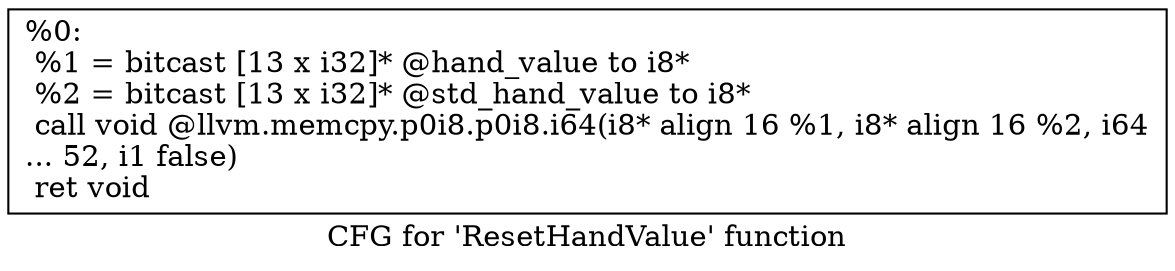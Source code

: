 digraph "CFG for 'ResetHandValue' function" {
	label="CFG for 'ResetHandValue' function";

	Node0x2623190 [shape=record,label="{%0:\l  %1 = bitcast [13 x i32]* @hand_value to i8*\l  %2 = bitcast [13 x i32]* @std_hand_value to i8*\l  call void @llvm.memcpy.p0i8.p0i8.i64(i8* align 16 %1, i8* align 16 %2, i64\l... 52, i1 false)\l  ret void\l}"];
}
